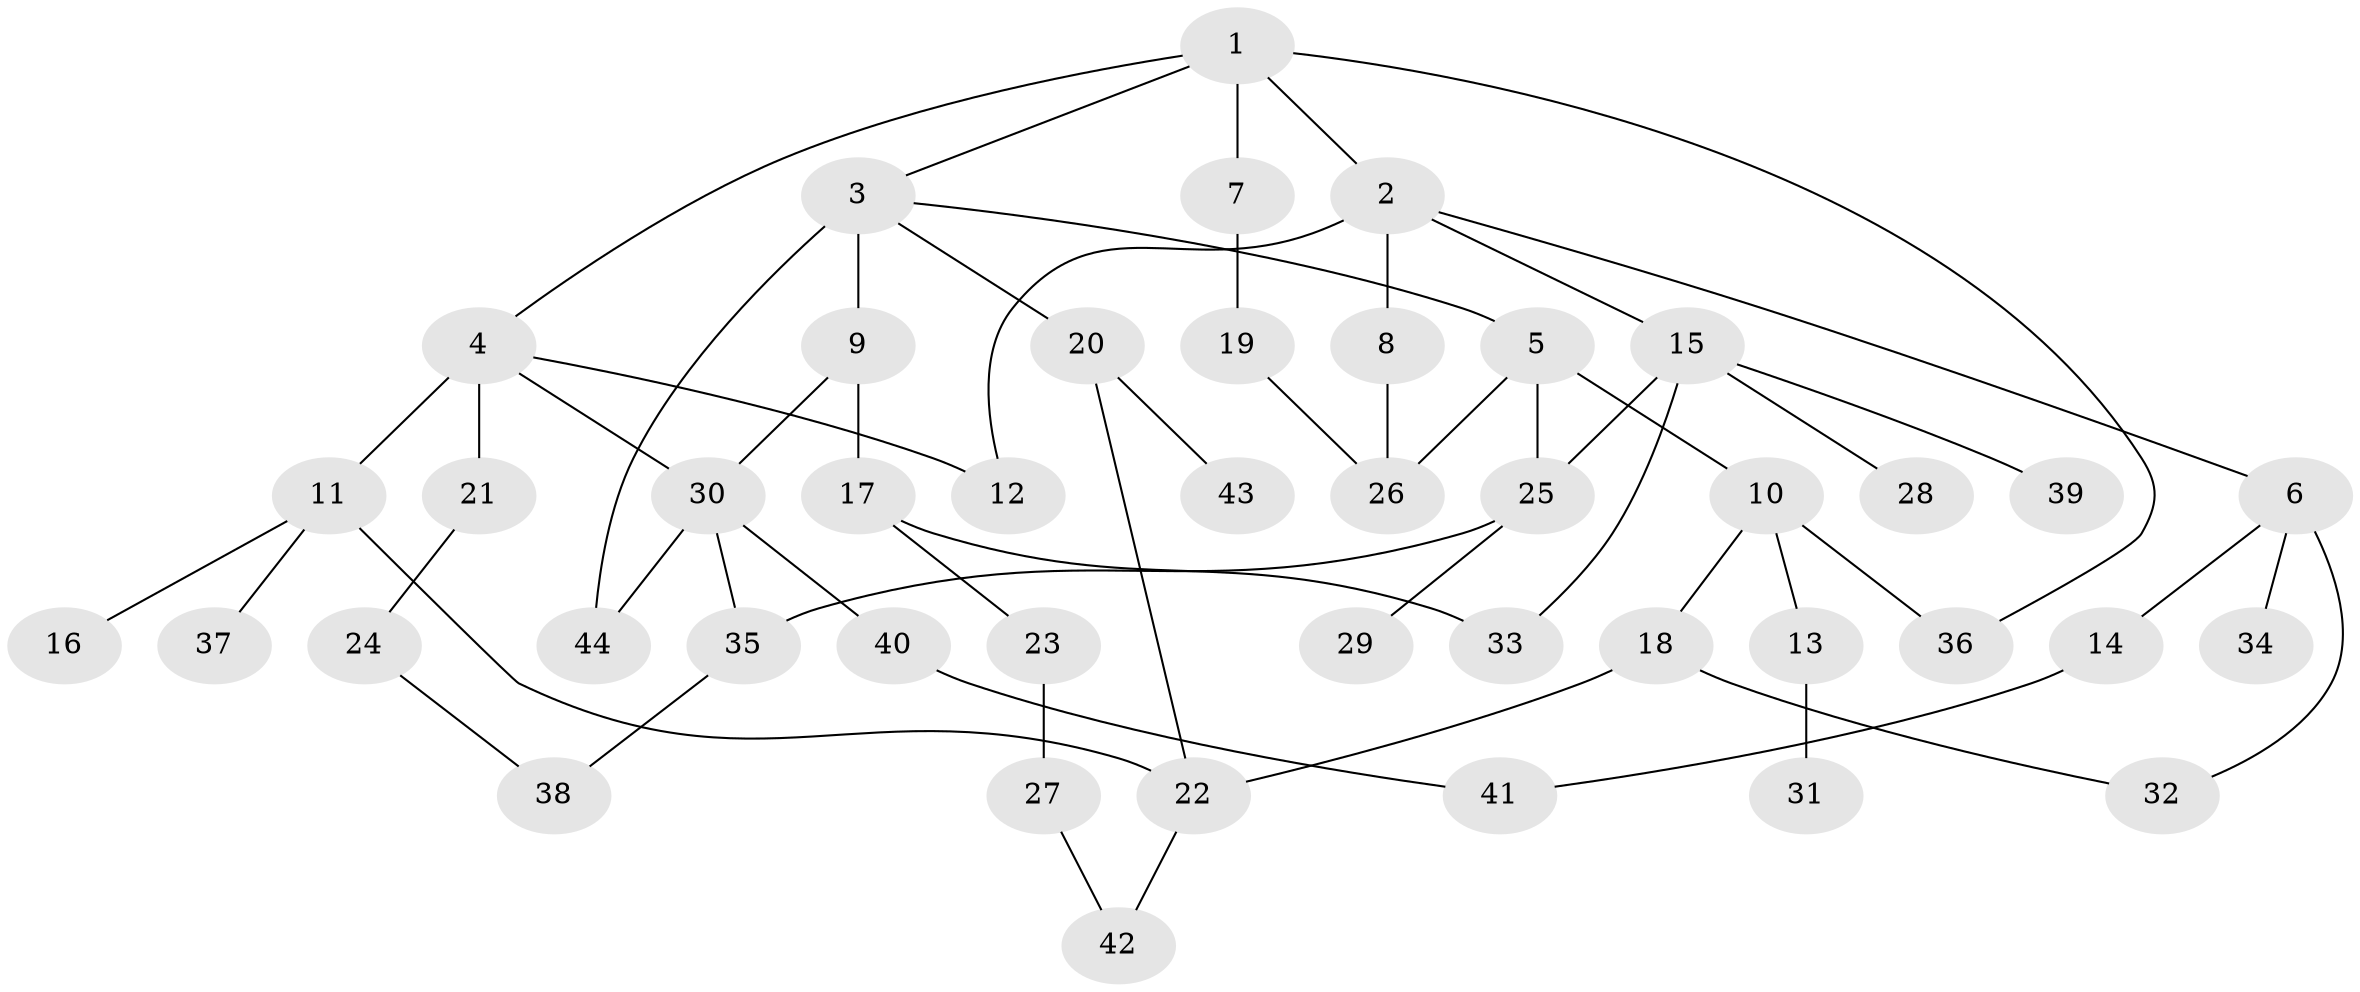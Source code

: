 // original degree distribution, {6: 0.009259259259259259, 5: 0.037037037037037035, 8: 0.018518518518518517, 4: 0.10185185185185185, 3: 0.17592592592592593, 2: 0.3148148148148148, 1: 0.3425925925925926}
// Generated by graph-tools (version 1.1) at 2025/49/03/04/25 22:49:06]
// undirected, 44 vertices, 58 edges
graph export_dot {
  node [color=gray90,style=filled];
  1;
  2;
  3;
  4;
  5;
  6;
  7;
  8;
  9;
  10;
  11;
  12;
  13;
  14;
  15;
  16;
  17;
  18;
  19;
  20;
  21;
  22;
  23;
  24;
  25;
  26;
  27;
  28;
  29;
  30;
  31;
  32;
  33;
  34;
  35;
  36;
  37;
  38;
  39;
  40;
  41;
  42;
  43;
  44;
  1 -- 2 [weight=1.0];
  1 -- 3 [weight=1.0];
  1 -- 4 [weight=1.0];
  1 -- 7 [weight=1.0];
  1 -- 36 [weight=1.0];
  2 -- 6 [weight=1.0];
  2 -- 8 [weight=1.0];
  2 -- 12 [weight=1.0];
  2 -- 15 [weight=1.0];
  3 -- 5 [weight=1.0];
  3 -- 9 [weight=2.0];
  3 -- 20 [weight=1.0];
  3 -- 44 [weight=2.0];
  4 -- 11 [weight=3.0];
  4 -- 12 [weight=1.0];
  4 -- 21 [weight=1.0];
  4 -- 30 [weight=1.0];
  5 -- 10 [weight=1.0];
  5 -- 25 [weight=1.0];
  5 -- 26 [weight=1.0];
  6 -- 14 [weight=1.0];
  6 -- 32 [weight=1.0];
  6 -- 34 [weight=1.0];
  7 -- 19 [weight=1.0];
  8 -- 26 [weight=2.0];
  9 -- 17 [weight=1.0];
  9 -- 30 [weight=1.0];
  10 -- 13 [weight=2.0];
  10 -- 18 [weight=1.0];
  10 -- 36 [weight=1.0];
  11 -- 16 [weight=1.0];
  11 -- 22 [weight=2.0];
  11 -- 37 [weight=1.0];
  13 -- 31 [weight=1.0];
  14 -- 41 [weight=1.0];
  15 -- 25 [weight=1.0];
  15 -- 28 [weight=1.0];
  15 -- 33 [weight=2.0];
  15 -- 39 [weight=1.0];
  17 -- 23 [weight=1.0];
  17 -- 33 [weight=1.0];
  18 -- 22 [weight=1.0];
  18 -- 32 [weight=1.0];
  19 -- 26 [weight=1.0];
  20 -- 22 [weight=1.0];
  20 -- 43 [weight=1.0];
  21 -- 24 [weight=1.0];
  22 -- 42 [weight=1.0];
  23 -- 27 [weight=3.0];
  24 -- 38 [weight=1.0];
  25 -- 29 [weight=1.0];
  25 -- 35 [weight=2.0];
  27 -- 42 [weight=1.0];
  30 -- 35 [weight=1.0];
  30 -- 40 [weight=1.0];
  30 -- 44 [weight=1.0];
  35 -- 38 [weight=1.0];
  40 -- 41 [weight=1.0];
}
